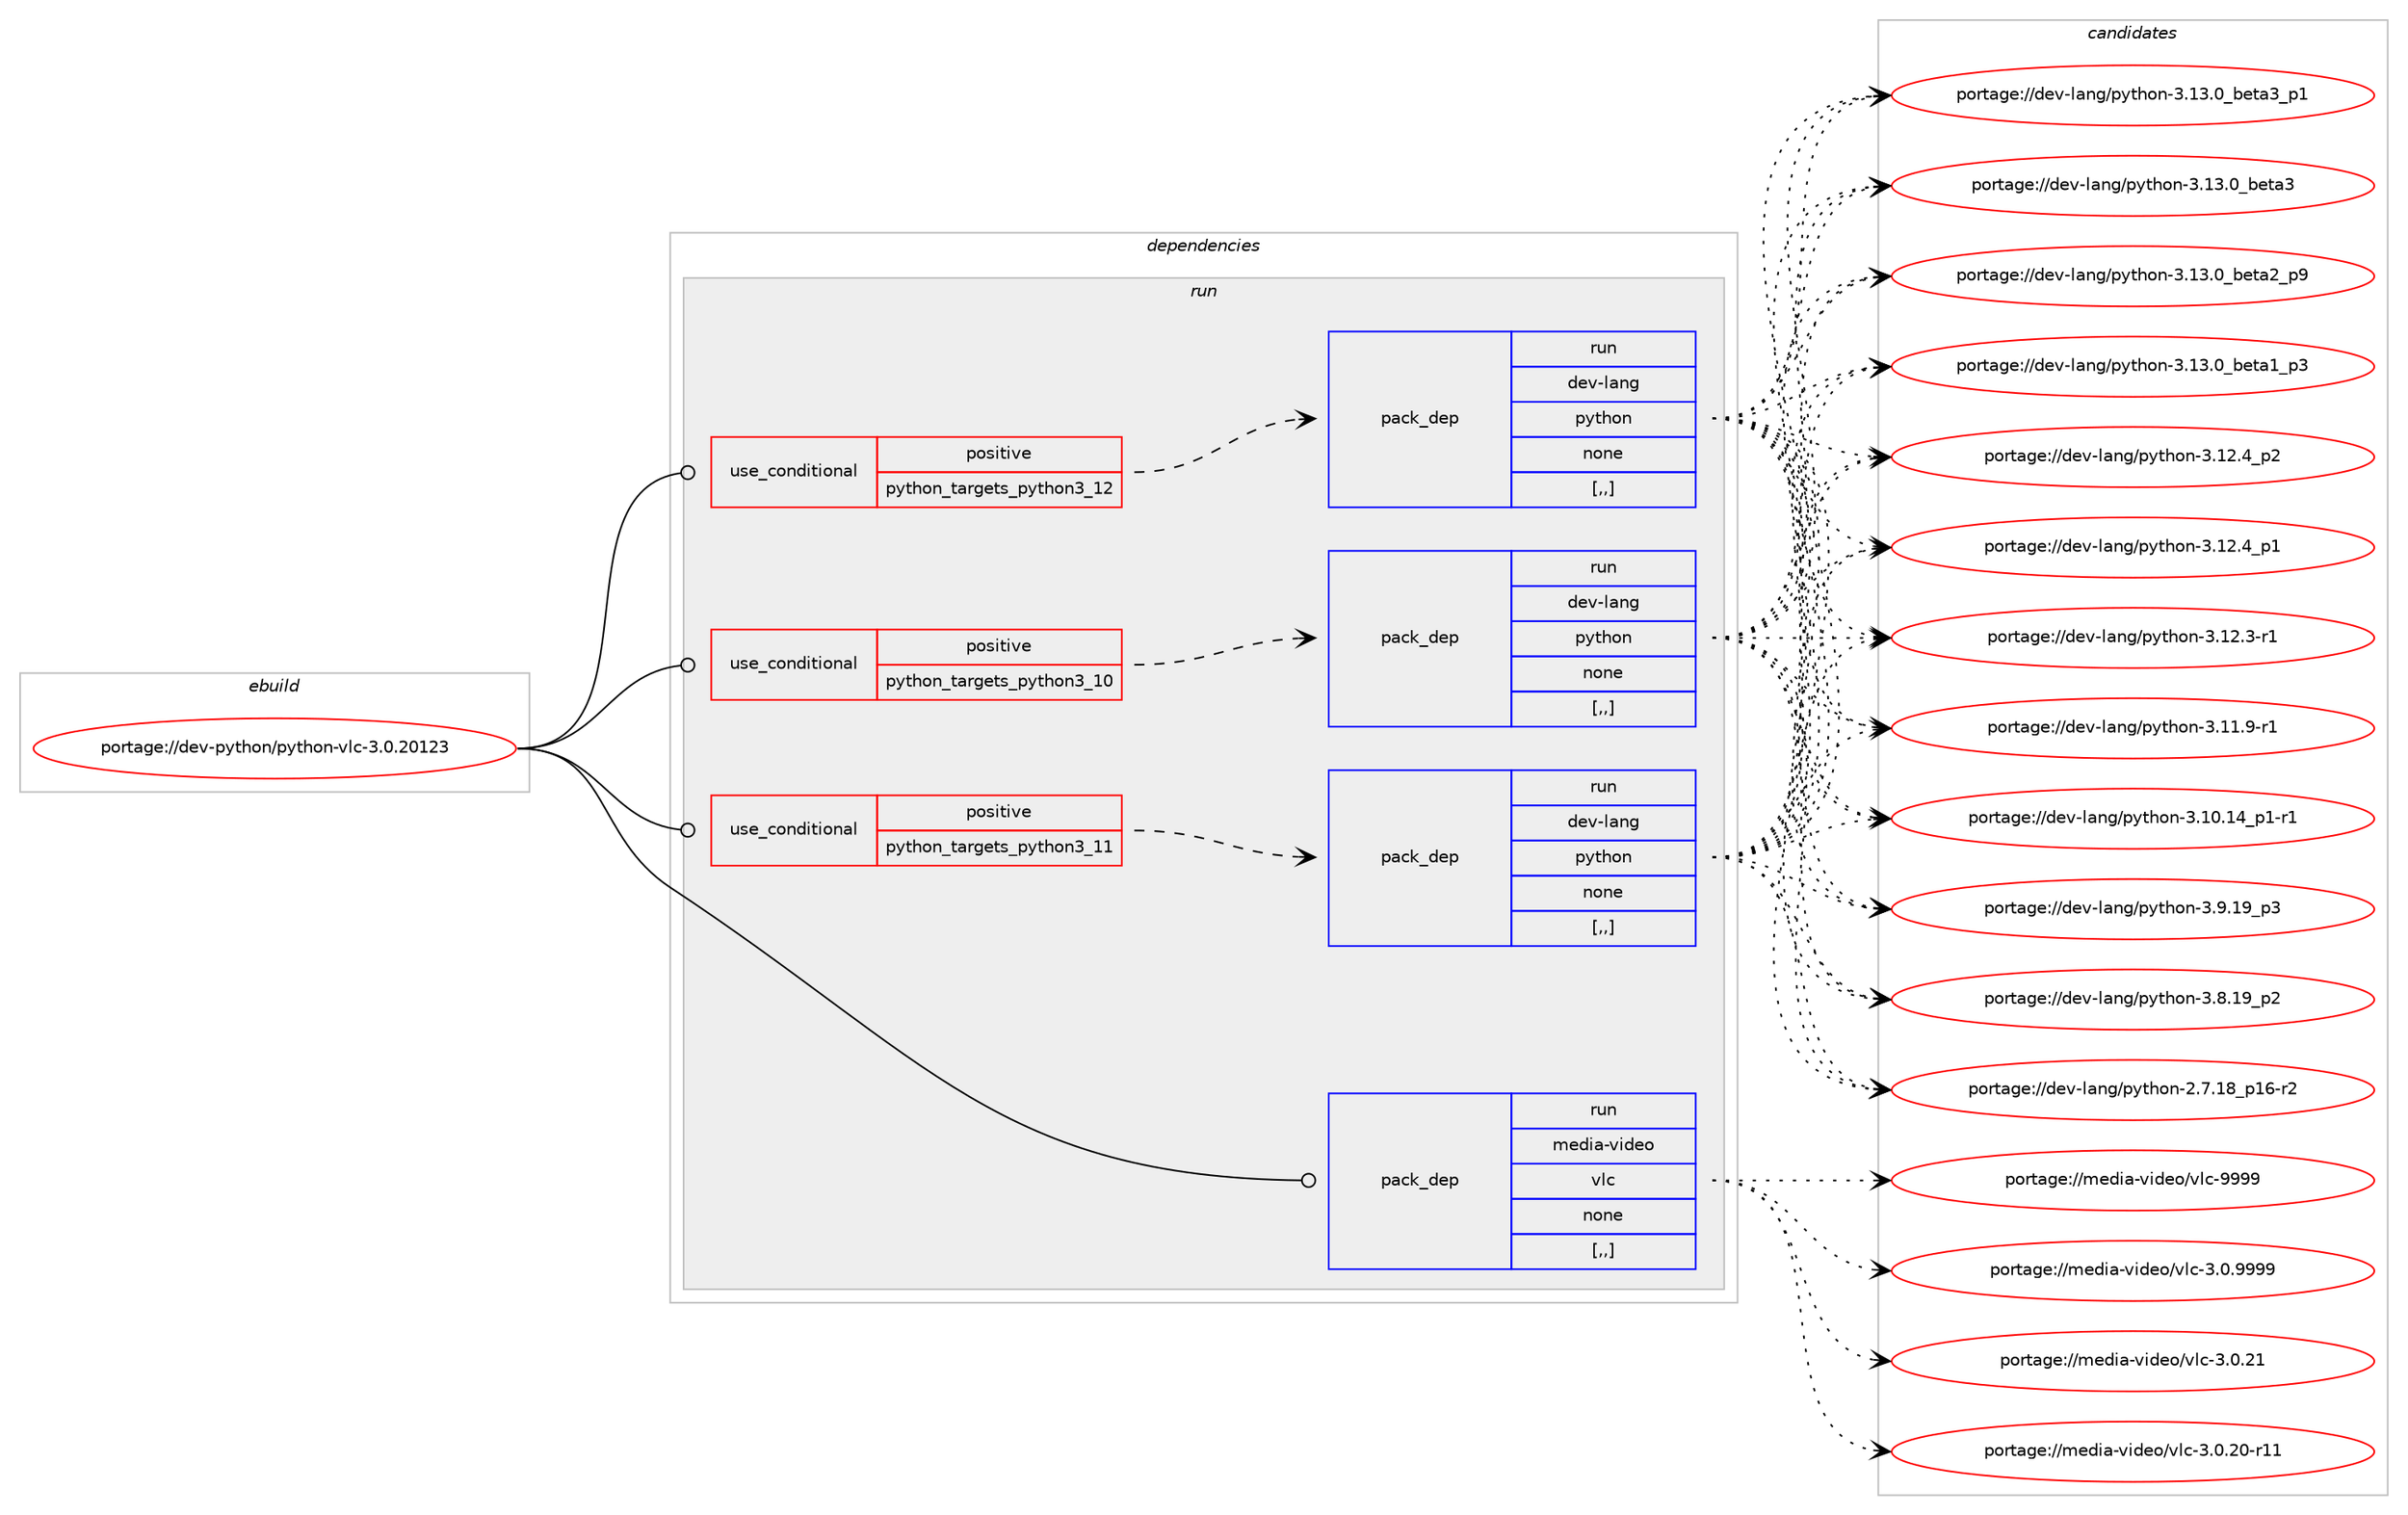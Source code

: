 digraph prolog {

# *************
# Graph options
# *************

newrank=true;
concentrate=true;
compound=true;
graph [rankdir=LR,fontname=Helvetica,fontsize=10,ranksep=1.5];#, ranksep=2.5, nodesep=0.2];
edge  [arrowhead=vee];
node  [fontname=Helvetica,fontsize=10];

# **********
# The ebuild
# **********

subgraph cluster_leftcol {
color=gray;
rank=same;
label=<<i>ebuild</i>>;
id [label="portage://dev-python/python-vlc-3.0.20123", color=red, width=4, href="../dev-python/python-vlc-3.0.20123.svg"];
}

# ****************
# The dependencies
# ****************

subgraph cluster_midcol {
color=gray;
label=<<i>dependencies</i>>;
subgraph cluster_compile {
fillcolor="#eeeeee";
style=filled;
label=<<i>compile</i>>;
}
subgraph cluster_compileandrun {
fillcolor="#eeeeee";
style=filled;
label=<<i>compile and run</i>>;
}
subgraph cluster_run {
fillcolor="#eeeeee";
style=filled;
label=<<i>run</i>>;
subgraph cond38063 {
dependency159387 [label=<<TABLE BORDER="0" CELLBORDER="1" CELLSPACING="0" CELLPADDING="4"><TR><TD ROWSPAN="3" CELLPADDING="10">use_conditional</TD></TR><TR><TD>positive</TD></TR><TR><TD>python_targets_python3_10</TD></TR></TABLE>>, shape=none, color=red];
subgraph pack120065 {
dependency159388 [label=<<TABLE BORDER="0" CELLBORDER="1" CELLSPACING="0" CELLPADDING="4" WIDTH="220"><TR><TD ROWSPAN="6" CELLPADDING="30">pack_dep</TD></TR><TR><TD WIDTH="110">run</TD></TR><TR><TD>dev-lang</TD></TR><TR><TD>python</TD></TR><TR><TD>none</TD></TR><TR><TD>[,,]</TD></TR></TABLE>>, shape=none, color=blue];
}
dependency159387:e -> dependency159388:w [weight=20,style="dashed",arrowhead="vee"];
}
id:e -> dependency159387:w [weight=20,style="solid",arrowhead="odot"];
subgraph cond38064 {
dependency159389 [label=<<TABLE BORDER="0" CELLBORDER="1" CELLSPACING="0" CELLPADDING="4"><TR><TD ROWSPAN="3" CELLPADDING="10">use_conditional</TD></TR><TR><TD>positive</TD></TR><TR><TD>python_targets_python3_11</TD></TR></TABLE>>, shape=none, color=red];
subgraph pack120066 {
dependency159390 [label=<<TABLE BORDER="0" CELLBORDER="1" CELLSPACING="0" CELLPADDING="4" WIDTH="220"><TR><TD ROWSPAN="6" CELLPADDING="30">pack_dep</TD></TR><TR><TD WIDTH="110">run</TD></TR><TR><TD>dev-lang</TD></TR><TR><TD>python</TD></TR><TR><TD>none</TD></TR><TR><TD>[,,]</TD></TR></TABLE>>, shape=none, color=blue];
}
dependency159389:e -> dependency159390:w [weight=20,style="dashed",arrowhead="vee"];
}
id:e -> dependency159389:w [weight=20,style="solid",arrowhead="odot"];
subgraph cond38065 {
dependency159391 [label=<<TABLE BORDER="0" CELLBORDER="1" CELLSPACING="0" CELLPADDING="4"><TR><TD ROWSPAN="3" CELLPADDING="10">use_conditional</TD></TR><TR><TD>positive</TD></TR><TR><TD>python_targets_python3_12</TD></TR></TABLE>>, shape=none, color=red];
subgraph pack120067 {
dependency159392 [label=<<TABLE BORDER="0" CELLBORDER="1" CELLSPACING="0" CELLPADDING="4" WIDTH="220"><TR><TD ROWSPAN="6" CELLPADDING="30">pack_dep</TD></TR><TR><TD WIDTH="110">run</TD></TR><TR><TD>dev-lang</TD></TR><TR><TD>python</TD></TR><TR><TD>none</TD></TR><TR><TD>[,,]</TD></TR></TABLE>>, shape=none, color=blue];
}
dependency159391:e -> dependency159392:w [weight=20,style="dashed",arrowhead="vee"];
}
id:e -> dependency159391:w [weight=20,style="solid",arrowhead="odot"];
subgraph pack120068 {
dependency159393 [label=<<TABLE BORDER="0" CELLBORDER="1" CELLSPACING="0" CELLPADDING="4" WIDTH="220"><TR><TD ROWSPAN="6" CELLPADDING="30">pack_dep</TD></TR><TR><TD WIDTH="110">run</TD></TR><TR><TD>media-video</TD></TR><TR><TD>vlc</TD></TR><TR><TD>none</TD></TR><TR><TD>[,,]</TD></TR></TABLE>>, shape=none, color=blue];
}
id:e -> dependency159393:w [weight=20,style="solid",arrowhead="odot"];
}
}

# **************
# The candidates
# **************

subgraph cluster_choices {
rank=same;
color=gray;
label=<<i>candidates</i>>;

subgraph choice120065 {
color=black;
nodesep=1;
choice10010111845108971101034711212111610411111045514649514648959810111697519511249 [label="portage://dev-lang/python-3.13.0_beta3_p1", color=red, width=4,href="../dev-lang/python-3.13.0_beta3_p1.svg"];
choice1001011184510897110103471121211161041111104551464951464895981011169751 [label="portage://dev-lang/python-3.13.0_beta3", color=red, width=4,href="../dev-lang/python-3.13.0_beta3.svg"];
choice10010111845108971101034711212111610411111045514649514648959810111697509511257 [label="portage://dev-lang/python-3.13.0_beta2_p9", color=red, width=4,href="../dev-lang/python-3.13.0_beta2_p9.svg"];
choice10010111845108971101034711212111610411111045514649514648959810111697499511251 [label="portage://dev-lang/python-3.13.0_beta1_p3", color=red, width=4,href="../dev-lang/python-3.13.0_beta1_p3.svg"];
choice100101118451089711010347112121116104111110455146495046529511250 [label="portage://dev-lang/python-3.12.4_p2", color=red, width=4,href="../dev-lang/python-3.12.4_p2.svg"];
choice100101118451089711010347112121116104111110455146495046529511249 [label="portage://dev-lang/python-3.12.4_p1", color=red, width=4,href="../dev-lang/python-3.12.4_p1.svg"];
choice100101118451089711010347112121116104111110455146495046514511449 [label="portage://dev-lang/python-3.12.3-r1", color=red, width=4,href="../dev-lang/python-3.12.3-r1.svg"];
choice100101118451089711010347112121116104111110455146494946574511449 [label="portage://dev-lang/python-3.11.9-r1", color=red, width=4,href="../dev-lang/python-3.11.9-r1.svg"];
choice100101118451089711010347112121116104111110455146494846495295112494511449 [label="portage://dev-lang/python-3.10.14_p1-r1", color=red, width=4,href="../dev-lang/python-3.10.14_p1-r1.svg"];
choice100101118451089711010347112121116104111110455146574649579511251 [label="portage://dev-lang/python-3.9.19_p3", color=red, width=4,href="../dev-lang/python-3.9.19_p3.svg"];
choice100101118451089711010347112121116104111110455146564649579511250 [label="portage://dev-lang/python-3.8.19_p2", color=red, width=4,href="../dev-lang/python-3.8.19_p2.svg"];
choice100101118451089711010347112121116104111110455046554649569511249544511450 [label="portage://dev-lang/python-2.7.18_p16-r2", color=red, width=4,href="../dev-lang/python-2.7.18_p16-r2.svg"];
dependency159388:e -> choice10010111845108971101034711212111610411111045514649514648959810111697519511249:w [style=dotted,weight="100"];
dependency159388:e -> choice1001011184510897110103471121211161041111104551464951464895981011169751:w [style=dotted,weight="100"];
dependency159388:e -> choice10010111845108971101034711212111610411111045514649514648959810111697509511257:w [style=dotted,weight="100"];
dependency159388:e -> choice10010111845108971101034711212111610411111045514649514648959810111697499511251:w [style=dotted,weight="100"];
dependency159388:e -> choice100101118451089711010347112121116104111110455146495046529511250:w [style=dotted,weight="100"];
dependency159388:e -> choice100101118451089711010347112121116104111110455146495046529511249:w [style=dotted,weight="100"];
dependency159388:e -> choice100101118451089711010347112121116104111110455146495046514511449:w [style=dotted,weight="100"];
dependency159388:e -> choice100101118451089711010347112121116104111110455146494946574511449:w [style=dotted,weight="100"];
dependency159388:e -> choice100101118451089711010347112121116104111110455146494846495295112494511449:w [style=dotted,weight="100"];
dependency159388:e -> choice100101118451089711010347112121116104111110455146574649579511251:w [style=dotted,weight="100"];
dependency159388:e -> choice100101118451089711010347112121116104111110455146564649579511250:w [style=dotted,weight="100"];
dependency159388:e -> choice100101118451089711010347112121116104111110455046554649569511249544511450:w [style=dotted,weight="100"];
}
subgraph choice120066 {
color=black;
nodesep=1;
choice10010111845108971101034711212111610411111045514649514648959810111697519511249 [label="portage://dev-lang/python-3.13.0_beta3_p1", color=red, width=4,href="../dev-lang/python-3.13.0_beta3_p1.svg"];
choice1001011184510897110103471121211161041111104551464951464895981011169751 [label="portage://dev-lang/python-3.13.0_beta3", color=red, width=4,href="../dev-lang/python-3.13.0_beta3.svg"];
choice10010111845108971101034711212111610411111045514649514648959810111697509511257 [label="portage://dev-lang/python-3.13.0_beta2_p9", color=red, width=4,href="../dev-lang/python-3.13.0_beta2_p9.svg"];
choice10010111845108971101034711212111610411111045514649514648959810111697499511251 [label="portage://dev-lang/python-3.13.0_beta1_p3", color=red, width=4,href="../dev-lang/python-3.13.0_beta1_p3.svg"];
choice100101118451089711010347112121116104111110455146495046529511250 [label="portage://dev-lang/python-3.12.4_p2", color=red, width=4,href="../dev-lang/python-3.12.4_p2.svg"];
choice100101118451089711010347112121116104111110455146495046529511249 [label="portage://dev-lang/python-3.12.4_p1", color=red, width=4,href="../dev-lang/python-3.12.4_p1.svg"];
choice100101118451089711010347112121116104111110455146495046514511449 [label="portage://dev-lang/python-3.12.3-r1", color=red, width=4,href="../dev-lang/python-3.12.3-r1.svg"];
choice100101118451089711010347112121116104111110455146494946574511449 [label="portage://dev-lang/python-3.11.9-r1", color=red, width=4,href="../dev-lang/python-3.11.9-r1.svg"];
choice100101118451089711010347112121116104111110455146494846495295112494511449 [label="portage://dev-lang/python-3.10.14_p1-r1", color=red, width=4,href="../dev-lang/python-3.10.14_p1-r1.svg"];
choice100101118451089711010347112121116104111110455146574649579511251 [label="portage://dev-lang/python-3.9.19_p3", color=red, width=4,href="../dev-lang/python-3.9.19_p3.svg"];
choice100101118451089711010347112121116104111110455146564649579511250 [label="portage://dev-lang/python-3.8.19_p2", color=red, width=4,href="../dev-lang/python-3.8.19_p2.svg"];
choice100101118451089711010347112121116104111110455046554649569511249544511450 [label="portage://dev-lang/python-2.7.18_p16-r2", color=red, width=4,href="../dev-lang/python-2.7.18_p16-r2.svg"];
dependency159390:e -> choice10010111845108971101034711212111610411111045514649514648959810111697519511249:w [style=dotted,weight="100"];
dependency159390:e -> choice1001011184510897110103471121211161041111104551464951464895981011169751:w [style=dotted,weight="100"];
dependency159390:e -> choice10010111845108971101034711212111610411111045514649514648959810111697509511257:w [style=dotted,weight="100"];
dependency159390:e -> choice10010111845108971101034711212111610411111045514649514648959810111697499511251:w [style=dotted,weight="100"];
dependency159390:e -> choice100101118451089711010347112121116104111110455146495046529511250:w [style=dotted,weight="100"];
dependency159390:e -> choice100101118451089711010347112121116104111110455146495046529511249:w [style=dotted,weight="100"];
dependency159390:e -> choice100101118451089711010347112121116104111110455146495046514511449:w [style=dotted,weight="100"];
dependency159390:e -> choice100101118451089711010347112121116104111110455146494946574511449:w [style=dotted,weight="100"];
dependency159390:e -> choice100101118451089711010347112121116104111110455146494846495295112494511449:w [style=dotted,weight="100"];
dependency159390:e -> choice100101118451089711010347112121116104111110455146574649579511251:w [style=dotted,weight="100"];
dependency159390:e -> choice100101118451089711010347112121116104111110455146564649579511250:w [style=dotted,weight="100"];
dependency159390:e -> choice100101118451089711010347112121116104111110455046554649569511249544511450:w [style=dotted,weight="100"];
}
subgraph choice120067 {
color=black;
nodesep=1;
choice10010111845108971101034711212111610411111045514649514648959810111697519511249 [label="portage://dev-lang/python-3.13.0_beta3_p1", color=red, width=4,href="../dev-lang/python-3.13.0_beta3_p1.svg"];
choice1001011184510897110103471121211161041111104551464951464895981011169751 [label="portage://dev-lang/python-3.13.0_beta3", color=red, width=4,href="../dev-lang/python-3.13.0_beta3.svg"];
choice10010111845108971101034711212111610411111045514649514648959810111697509511257 [label="portage://dev-lang/python-3.13.0_beta2_p9", color=red, width=4,href="../dev-lang/python-3.13.0_beta2_p9.svg"];
choice10010111845108971101034711212111610411111045514649514648959810111697499511251 [label="portage://dev-lang/python-3.13.0_beta1_p3", color=red, width=4,href="../dev-lang/python-3.13.0_beta1_p3.svg"];
choice100101118451089711010347112121116104111110455146495046529511250 [label="portage://dev-lang/python-3.12.4_p2", color=red, width=4,href="../dev-lang/python-3.12.4_p2.svg"];
choice100101118451089711010347112121116104111110455146495046529511249 [label="portage://dev-lang/python-3.12.4_p1", color=red, width=4,href="../dev-lang/python-3.12.4_p1.svg"];
choice100101118451089711010347112121116104111110455146495046514511449 [label="portage://dev-lang/python-3.12.3-r1", color=red, width=4,href="../dev-lang/python-3.12.3-r1.svg"];
choice100101118451089711010347112121116104111110455146494946574511449 [label="portage://dev-lang/python-3.11.9-r1", color=red, width=4,href="../dev-lang/python-3.11.9-r1.svg"];
choice100101118451089711010347112121116104111110455146494846495295112494511449 [label="portage://dev-lang/python-3.10.14_p1-r1", color=red, width=4,href="../dev-lang/python-3.10.14_p1-r1.svg"];
choice100101118451089711010347112121116104111110455146574649579511251 [label="portage://dev-lang/python-3.9.19_p3", color=red, width=4,href="../dev-lang/python-3.9.19_p3.svg"];
choice100101118451089711010347112121116104111110455146564649579511250 [label="portage://dev-lang/python-3.8.19_p2", color=red, width=4,href="../dev-lang/python-3.8.19_p2.svg"];
choice100101118451089711010347112121116104111110455046554649569511249544511450 [label="portage://dev-lang/python-2.7.18_p16-r2", color=red, width=4,href="../dev-lang/python-2.7.18_p16-r2.svg"];
dependency159392:e -> choice10010111845108971101034711212111610411111045514649514648959810111697519511249:w [style=dotted,weight="100"];
dependency159392:e -> choice1001011184510897110103471121211161041111104551464951464895981011169751:w [style=dotted,weight="100"];
dependency159392:e -> choice10010111845108971101034711212111610411111045514649514648959810111697509511257:w [style=dotted,weight="100"];
dependency159392:e -> choice10010111845108971101034711212111610411111045514649514648959810111697499511251:w [style=dotted,weight="100"];
dependency159392:e -> choice100101118451089711010347112121116104111110455146495046529511250:w [style=dotted,weight="100"];
dependency159392:e -> choice100101118451089711010347112121116104111110455146495046529511249:w [style=dotted,weight="100"];
dependency159392:e -> choice100101118451089711010347112121116104111110455146495046514511449:w [style=dotted,weight="100"];
dependency159392:e -> choice100101118451089711010347112121116104111110455146494946574511449:w [style=dotted,weight="100"];
dependency159392:e -> choice100101118451089711010347112121116104111110455146494846495295112494511449:w [style=dotted,weight="100"];
dependency159392:e -> choice100101118451089711010347112121116104111110455146574649579511251:w [style=dotted,weight="100"];
dependency159392:e -> choice100101118451089711010347112121116104111110455146564649579511250:w [style=dotted,weight="100"];
dependency159392:e -> choice100101118451089711010347112121116104111110455046554649569511249544511450:w [style=dotted,weight="100"];
}
subgraph choice120068 {
color=black;
nodesep=1;
choice109101100105974511810510010111147118108994557575757 [label="portage://media-video/vlc-9999", color=red, width=4,href="../media-video/vlc-9999.svg"];
choice10910110010597451181051001011114711810899455146484657575757 [label="portage://media-video/vlc-3.0.9999", color=red, width=4,href="../media-video/vlc-3.0.9999.svg"];
choice1091011001059745118105100101111471181089945514648465049 [label="portage://media-video/vlc-3.0.21", color=red, width=4,href="../media-video/vlc-3.0.21.svg"];
choice1091011001059745118105100101111471181089945514648465048451144949 [label="portage://media-video/vlc-3.0.20-r11", color=red, width=4,href="../media-video/vlc-3.0.20-r11.svg"];
dependency159393:e -> choice109101100105974511810510010111147118108994557575757:w [style=dotted,weight="100"];
dependency159393:e -> choice10910110010597451181051001011114711810899455146484657575757:w [style=dotted,weight="100"];
dependency159393:e -> choice1091011001059745118105100101111471181089945514648465049:w [style=dotted,weight="100"];
dependency159393:e -> choice1091011001059745118105100101111471181089945514648465048451144949:w [style=dotted,weight="100"];
}
}

}
